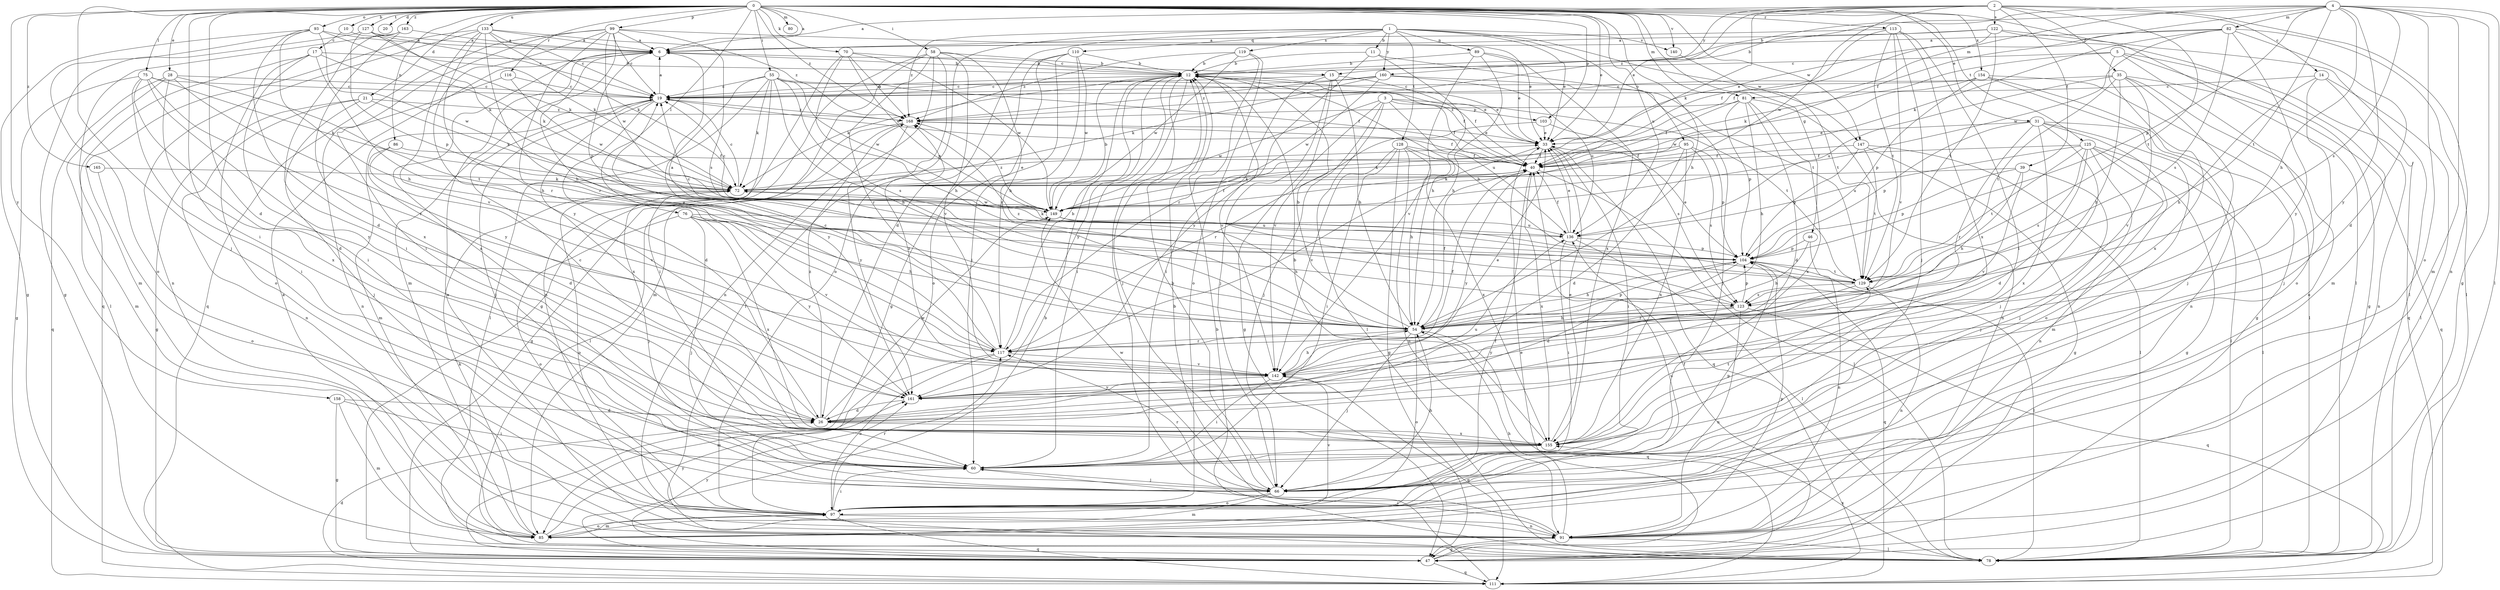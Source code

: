 strict digraph  {
0;
1;
2;
3;
4;
5;
6;
10;
11;
12;
14;
15;
17;
19;
20;
21;
26;
28;
31;
33;
35;
39;
40;
46;
47;
54;
55;
58;
60;
66;
70;
72;
75;
76;
78;
80;
81;
82;
85;
86;
89;
91;
93;
95;
97;
99;
103;
104;
110;
111;
113;
116;
117;
119;
122;
123;
125;
127;
128;
129;
133;
136;
140;
142;
147;
149;
154;
155;
158;
160;
161;
163;
165;
168;
0 -> 6  [label=a];
0 -> 10  [label=b];
0 -> 20  [label=d];
0 -> 21  [label=d];
0 -> 26  [label=d];
0 -> 28  [label=e];
0 -> 31  [label=e];
0 -> 33  [label=e];
0 -> 46  [label=g];
0 -> 54  [label=h];
0 -> 55  [label=i];
0 -> 58  [label=i];
0 -> 60  [label=i];
0 -> 66  [label=j];
0 -> 70  [label=k];
0 -> 75  [label=l];
0 -> 76  [label=l];
0 -> 78  [label=l];
0 -> 80  [label=m];
0 -> 81  [label=m];
0 -> 86  [label=n];
0 -> 93  [label=o];
0 -> 99  [label=p];
0 -> 103  [label=p];
0 -> 113  [label=r];
0 -> 116  [label=r];
0 -> 125  [label=t];
0 -> 127  [label=t];
0 -> 133  [label=u];
0 -> 136  [label=u];
0 -> 140  [label=v];
0 -> 147  [label=w];
0 -> 154  [label=x];
0 -> 158  [label=y];
0 -> 163  [label=z];
0 -> 165  [label=z];
0 -> 168  [label=z];
1 -> 11  [label=b];
1 -> 26  [label=d];
1 -> 33  [label=e];
1 -> 89  [label=n];
1 -> 95  [label=o];
1 -> 97  [label=o];
1 -> 110  [label=q];
1 -> 119  [label=s];
1 -> 128  [label=t];
1 -> 140  [label=v];
1 -> 147  [label=w];
1 -> 160  [label=y];
1 -> 168  [label=z];
2 -> 6  [label=a];
2 -> 14  [label=c];
2 -> 33  [label=e];
2 -> 35  [label=f];
2 -> 39  [label=f];
2 -> 72  [label=k];
2 -> 91  [label=n];
2 -> 122  [label=s];
2 -> 129  [label=t];
2 -> 149  [label=w];
2 -> 160  [label=y];
3 -> 40  [label=f];
3 -> 47  [label=g];
3 -> 66  [label=j];
3 -> 78  [label=l];
3 -> 103  [label=p];
3 -> 129  [label=t];
3 -> 136  [label=u];
3 -> 149  [label=w];
4 -> 12  [label=b];
4 -> 40  [label=f];
4 -> 47  [label=g];
4 -> 54  [label=h];
4 -> 78  [label=l];
4 -> 81  [label=m];
4 -> 82  [label=m];
4 -> 85  [label=m];
4 -> 97  [label=o];
4 -> 104  [label=p];
4 -> 123  [label=s];
4 -> 129  [label=t];
4 -> 161  [label=y];
4 -> 168  [label=z];
5 -> 15  [label=c];
5 -> 47  [label=g];
5 -> 72  [label=k];
5 -> 97  [label=o];
5 -> 111  [label=q];
5 -> 155  [label=x];
6 -> 12  [label=b];
6 -> 15  [label=c];
6 -> 104  [label=p];
10 -> 17  [label=c];
10 -> 72  [label=k];
11 -> 12  [label=b];
11 -> 54  [label=h];
11 -> 129  [label=t];
11 -> 161  [label=y];
12 -> 19  [label=c];
12 -> 33  [label=e];
12 -> 40  [label=f];
12 -> 60  [label=i];
12 -> 66  [label=j];
12 -> 72  [label=k];
12 -> 78  [label=l];
12 -> 142  [label=v];
12 -> 161  [label=y];
14 -> 19  [label=c];
14 -> 54  [label=h];
14 -> 66  [label=j];
14 -> 78  [label=l];
14 -> 91  [label=n];
15 -> 19  [label=c];
15 -> 40  [label=f];
15 -> 54  [label=h];
15 -> 60  [label=i];
15 -> 66  [label=j];
15 -> 142  [label=v];
17 -> 12  [label=b];
17 -> 54  [label=h];
17 -> 60  [label=i];
17 -> 72  [label=k];
17 -> 78  [label=l];
17 -> 97  [label=o];
19 -> 6  [label=a];
19 -> 26  [label=d];
19 -> 33  [label=e];
19 -> 66  [label=j];
19 -> 85  [label=m];
19 -> 155  [label=x];
19 -> 168  [label=z];
21 -> 47  [label=g];
21 -> 66  [label=j];
21 -> 72  [label=k];
21 -> 91  [label=n];
21 -> 168  [label=z];
26 -> 19  [label=c];
26 -> 136  [label=u];
26 -> 149  [label=w];
26 -> 155  [label=x];
26 -> 168  [label=z];
28 -> 19  [label=c];
28 -> 85  [label=m];
28 -> 111  [label=q];
28 -> 129  [label=t];
28 -> 155  [label=x];
28 -> 161  [label=y];
31 -> 33  [label=e];
31 -> 66  [label=j];
31 -> 78  [label=l];
31 -> 85  [label=m];
31 -> 97  [label=o];
31 -> 104  [label=p];
31 -> 117  [label=r];
31 -> 155  [label=x];
33 -> 40  [label=f];
33 -> 60  [label=i];
33 -> 111  [label=q];
33 -> 117  [label=r];
35 -> 19  [label=c];
35 -> 54  [label=h];
35 -> 66  [label=j];
35 -> 97  [label=o];
35 -> 111  [label=q];
35 -> 129  [label=t];
35 -> 136  [label=u];
35 -> 142  [label=v];
39 -> 54  [label=h];
39 -> 66  [label=j];
39 -> 72  [label=k];
39 -> 104  [label=p];
39 -> 142  [label=v];
40 -> 72  [label=k];
40 -> 78  [label=l];
40 -> 155  [label=x];
40 -> 161  [label=y];
46 -> 54  [label=h];
46 -> 91  [label=n];
46 -> 104  [label=p];
47 -> 12  [label=b];
47 -> 33  [label=e];
47 -> 40  [label=f];
47 -> 111  [label=q];
47 -> 161  [label=y];
54 -> 12  [label=b];
54 -> 40  [label=f];
54 -> 66  [label=j];
54 -> 97  [label=o];
54 -> 104  [label=p];
54 -> 111  [label=q];
54 -> 117  [label=r];
55 -> 19  [label=c];
55 -> 33  [label=e];
55 -> 40  [label=f];
55 -> 54  [label=h];
55 -> 60  [label=i];
55 -> 72  [label=k];
55 -> 78  [label=l];
55 -> 123  [label=s];
55 -> 149  [label=w];
55 -> 161  [label=y];
58 -> 12  [label=b];
58 -> 47  [label=g];
58 -> 54  [label=h];
58 -> 78  [label=l];
58 -> 85  [label=m];
58 -> 91  [label=n];
58 -> 117  [label=r];
58 -> 142  [label=v];
60 -> 66  [label=j];
66 -> 12  [label=b];
66 -> 54  [label=h];
66 -> 85  [label=m];
66 -> 97  [label=o];
66 -> 104  [label=p];
66 -> 117  [label=r];
66 -> 149  [label=w];
70 -> 12  [label=b];
70 -> 54  [label=h];
70 -> 91  [label=n];
70 -> 104  [label=p];
70 -> 149  [label=w];
70 -> 168  [label=z];
72 -> 19  [label=c];
72 -> 33  [label=e];
72 -> 66  [label=j];
72 -> 97  [label=o];
72 -> 149  [label=w];
75 -> 19  [label=c];
75 -> 26  [label=d];
75 -> 47  [label=g];
75 -> 60  [label=i];
75 -> 72  [label=k];
75 -> 117  [label=r];
75 -> 161  [label=y];
76 -> 54  [label=h];
76 -> 66  [label=j];
76 -> 97  [label=o];
76 -> 136  [label=u];
76 -> 142  [label=v];
76 -> 155  [label=x];
76 -> 161  [label=y];
78 -> 155  [label=x];
81 -> 26  [label=d];
81 -> 40  [label=f];
81 -> 54  [label=h];
81 -> 91  [label=n];
81 -> 104  [label=p];
81 -> 155  [label=x];
81 -> 168  [label=z];
82 -> 6  [label=a];
82 -> 26  [label=d];
82 -> 33  [label=e];
82 -> 72  [label=k];
82 -> 78  [label=l];
82 -> 123  [label=s];
82 -> 149  [label=w];
82 -> 161  [label=y];
85 -> 6  [label=a];
85 -> 72  [label=k];
85 -> 97  [label=o];
85 -> 161  [label=y];
86 -> 26  [label=d];
86 -> 40  [label=f];
86 -> 142  [label=v];
89 -> 12  [label=b];
89 -> 33  [label=e];
89 -> 54  [label=h];
89 -> 142  [label=v];
89 -> 155  [label=x];
91 -> 6  [label=a];
91 -> 12  [label=b];
91 -> 47  [label=g];
91 -> 54  [label=h];
91 -> 60  [label=i];
91 -> 78  [label=l];
91 -> 104  [label=p];
93 -> 6  [label=a];
93 -> 26  [label=d];
93 -> 47  [label=g];
93 -> 54  [label=h];
93 -> 72  [label=k];
93 -> 97  [label=o];
93 -> 149  [label=w];
95 -> 26  [label=d];
95 -> 40  [label=f];
95 -> 72  [label=k];
95 -> 104  [label=p];
95 -> 123  [label=s];
95 -> 155  [label=x];
97 -> 40  [label=f];
97 -> 60  [label=i];
97 -> 85  [label=m];
97 -> 91  [label=n];
97 -> 111  [label=q];
97 -> 117  [label=r];
97 -> 136  [label=u];
97 -> 142  [label=v];
99 -> 6  [label=a];
99 -> 19  [label=c];
99 -> 33  [label=e];
99 -> 60  [label=i];
99 -> 85  [label=m];
99 -> 111  [label=q];
99 -> 117  [label=r];
99 -> 123  [label=s];
99 -> 149  [label=w];
99 -> 161  [label=y];
103 -> 33  [label=e];
103 -> 117  [label=r];
103 -> 123  [label=s];
104 -> 19  [label=c];
104 -> 26  [label=d];
104 -> 33  [label=e];
104 -> 54  [label=h];
104 -> 78  [label=l];
104 -> 111  [label=q];
104 -> 129  [label=t];
110 -> 12  [label=b];
110 -> 47  [label=g];
110 -> 60  [label=i];
110 -> 97  [label=o];
110 -> 117  [label=r];
110 -> 149  [label=w];
111 -> 12  [label=b];
111 -> 26  [label=d];
113 -> 6  [label=a];
113 -> 40  [label=f];
113 -> 60  [label=i];
113 -> 66  [label=j];
113 -> 129  [label=t];
113 -> 142  [label=v];
113 -> 155  [label=x];
116 -> 19  [label=c];
116 -> 91  [label=n];
116 -> 149  [label=w];
117 -> 6  [label=a];
117 -> 12  [label=b];
117 -> 19  [label=c];
117 -> 85  [label=m];
117 -> 97  [label=o];
117 -> 142  [label=v];
119 -> 12  [label=b];
119 -> 97  [label=o];
119 -> 117  [label=r];
119 -> 149  [label=w];
119 -> 168  [label=z];
122 -> 6  [label=a];
122 -> 12  [label=b];
122 -> 40  [label=f];
122 -> 78  [label=l];
122 -> 85  [label=m];
122 -> 129  [label=t];
123 -> 54  [label=h];
123 -> 91  [label=n];
123 -> 104  [label=p];
123 -> 111  [label=q];
123 -> 161  [label=y];
123 -> 168  [label=z];
125 -> 26  [label=d];
125 -> 40  [label=f];
125 -> 47  [label=g];
125 -> 66  [label=j];
125 -> 78  [label=l];
125 -> 91  [label=n];
125 -> 123  [label=s];
125 -> 129  [label=t];
125 -> 136  [label=u];
127 -> 6  [label=a];
127 -> 19  [label=c];
127 -> 47  [label=g];
127 -> 72  [label=k];
127 -> 104  [label=p];
128 -> 40  [label=f];
128 -> 47  [label=g];
128 -> 54  [label=h];
128 -> 60  [label=i];
128 -> 91  [label=n];
128 -> 142  [label=v];
128 -> 155  [label=x];
129 -> 6  [label=a];
129 -> 12  [label=b];
129 -> 91  [label=n];
129 -> 117  [label=r];
129 -> 123  [label=s];
133 -> 6  [label=a];
133 -> 19  [label=c];
133 -> 54  [label=h];
133 -> 72  [label=k];
133 -> 85  [label=m];
133 -> 91  [label=n];
133 -> 117  [label=r];
133 -> 142  [label=v];
133 -> 168  [label=z];
136 -> 33  [label=e];
136 -> 40  [label=f];
136 -> 60  [label=i];
136 -> 72  [label=k];
136 -> 78  [label=l];
136 -> 104  [label=p];
140 -> 129  [label=t];
142 -> 33  [label=e];
142 -> 40  [label=f];
142 -> 54  [label=h];
142 -> 60  [label=i];
142 -> 111  [label=q];
142 -> 161  [label=y];
142 -> 168  [label=z];
147 -> 40  [label=f];
147 -> 47  [label=g];
147 -> 78  [label=l];
147 -> 104  [label=p];
147 -> 129  [label=t];
149 -> 12  [label=b];
149 -> 19  [label=c];
149 -> 40  [label=f];
149 -> 54  [label=h];
149 -> 136  [label=u];
149 -> 168  [label=z];
154 -> 19  [label=c];
154 -> 47  [label=g];
154 -> 78  [label=l];
154 -> 91  [label=n];
154 -> 104  [label=p];
154 -> 149  [label=w];
155 -> 6  [label=a];
155 -> 12  [label=b];
155 -> 33  [label=e];
155 -> 60  [label=i];
155 -> 129  [label=t];
158 -> 26  [label=d];
158 -> 47  [label=g];
158 -> 60  [label=i];
158 -> 85  [label=m];
160 -> 19  [label=c];
160 -> 66  [label=j];
160 -> 72  [label=k];
160 -> 136  [label=u];
160 -> 149  [label=w];
160 -> 168  [label=z];
161 -> 26  [label=d];
163 -> 6  [label=a];
163 -> 60  [label=i];
163 -> 111  [label=q];
163 -> 155  [label=x];
165 -> 72  [label=k];
165 -> 97  [label=o];
168 -> 33  [label=e];
168 -> 40  [label=f];
168 -> 47  [label=g];
168 -> 78  [label=l];
168 -> 161  [label=y];
}
